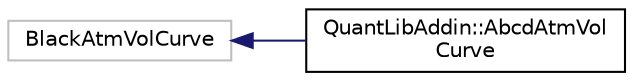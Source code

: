 digraph "Graphical Class Hierarchy"
{
  edge [fontname="Helvetica",fontsize="10",labelfontname="Helvetica",labelfontsize="10"];
  node [fontname="Helvetica",fontsize="10",shape=record];
  rankdir="LR";
  Node283 [label="BlackAtmVolCurve",height=0.2,width=0.4,color="grey75", fillcolor="white", style="filled"];
  Node283 -> Node0 [dir="back",color="midnightblue",fontsize="10",style="solid",fontname="Helvetica"];
  Node0 [label="QuantLibAddin::AbcdAtmVol\lCurve",height=0.2,width=0.4,color="black", fillcolor="white", style="filled",URL="$class_quant_lib_addin_1_1_abcd_atm_vol_curve.html"];
}
